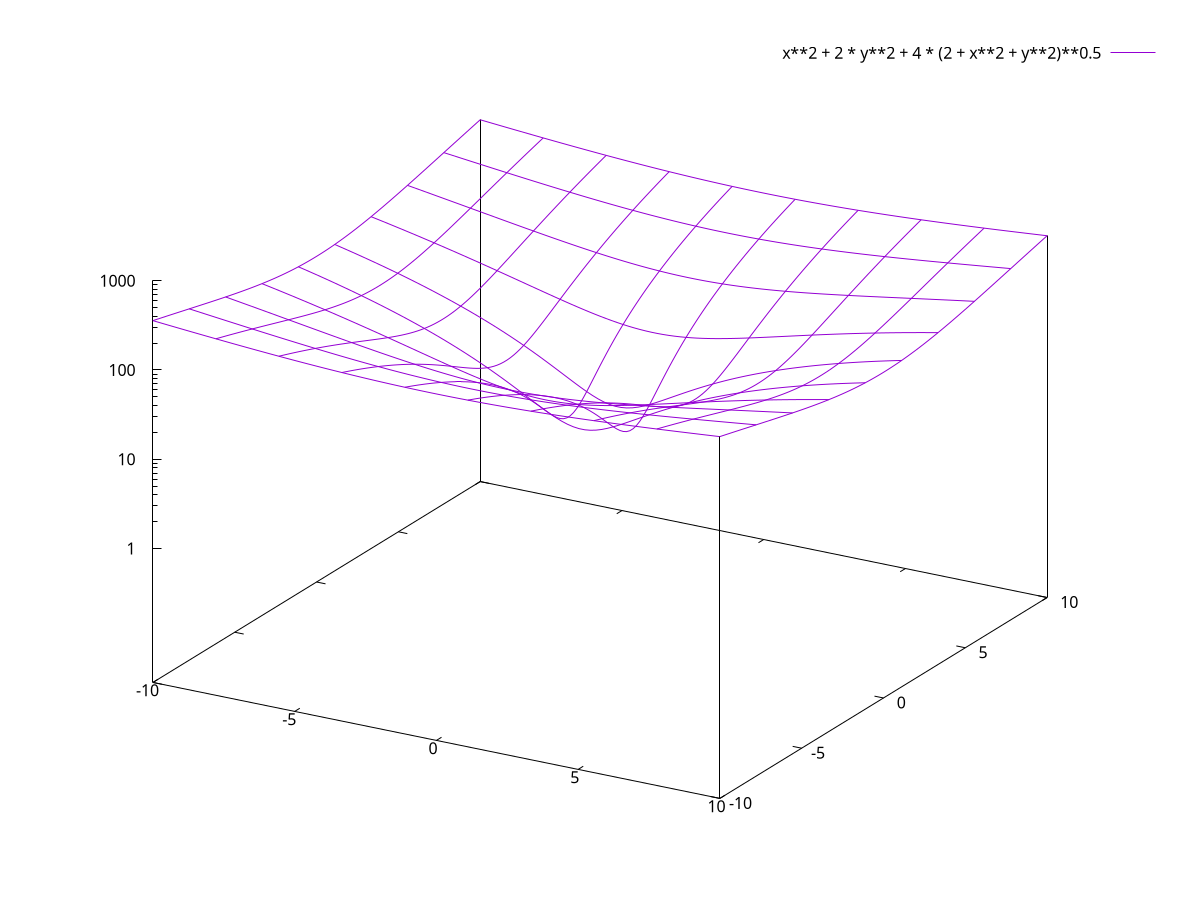 set xrange [-10:10]
set yrange [-10:10]

set logscale z

set cntrparam levels 5
set cntrparam linear

splot x**2 + 2 * y**2 + 4 * (2 + x**2 + y**2)**0.5
